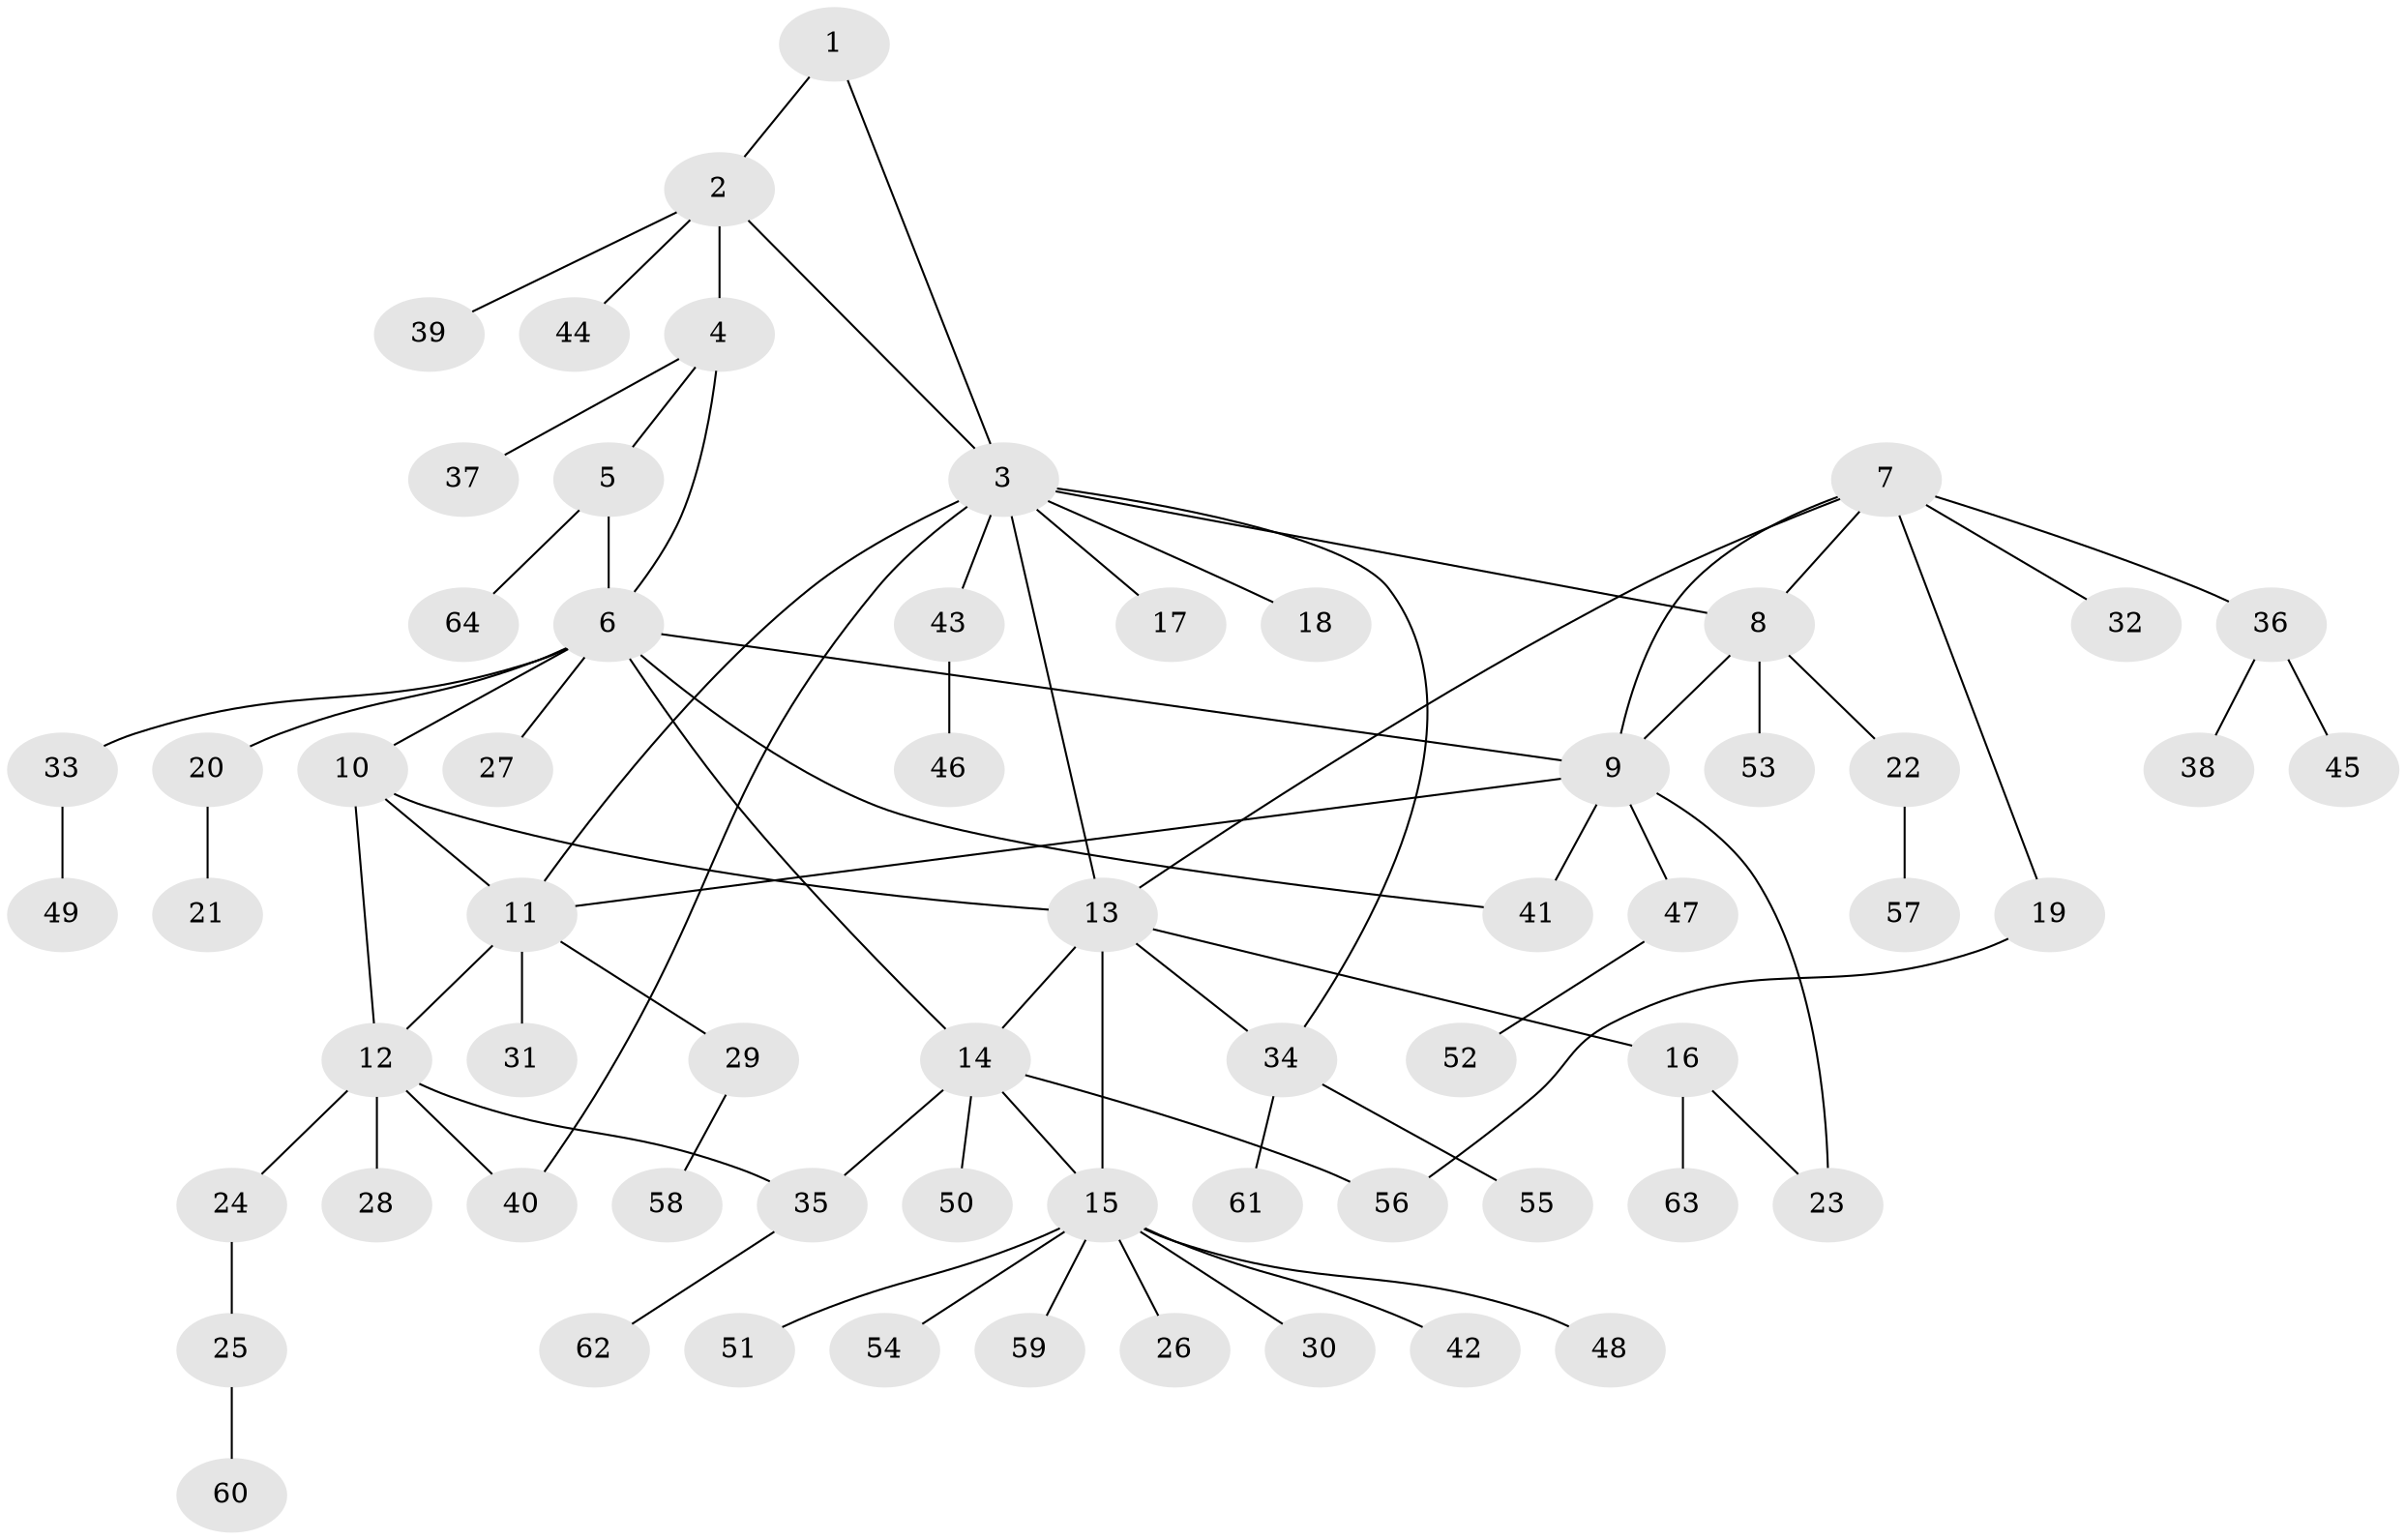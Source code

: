 // coarse degree distribution, {9: 0.06976744186046512, 6: 0.06976744186046512, 2: 0.18604651162790697, 8: 0.046511627906976744, 5: 0.046511627906976744, 1: 0.5581395348837209, 3: 0.023255813953488372}
// Generated by graph-tools (version 1.1) at 2025/42/03/06/25 10:42:12]
// undirected, 64 vertices, 80 edges
graph export_dot {
graph [start="1"]
  node [color=gray90,style=filled];
  1;
  2;
  3;
  4;
  5;
  6;
  7;
  8;
  9;
  10;
  11;
  12;
  13;
  14;
  15;
  16;
  17;
  18;
  19;
  20;
  21;
  22;
  23;
  24;
  25;
  26;
  27;
  28;
  29;
  30;
  31;
  32;
  33;
  34;
  35;
  36;
  37;
  38;
  39;
  40;
  41;
  42;
  43;
  44;
  45;
  46;
  47;
  48;
  49;
  50;
  51;
  52;
  53;
  54;
  55;
  56;
  57;
  58;
  59;
  60;
  61;
  62;
  63;
  64;
  1 -- 2;
  1 -- 3;
  2 -- 3;
  2 -- 4;
  2 -- 39;
  2 -- 44;
  3 -- 8;
  3 -- 11;
  3 -- 13;
  3 -- 17;
  3 -- 18;
  3 -- 34;
  3 -- 40;
  3 -- 43;
  4 -- 5;
  4 -- 6;
  4 -- 37;
  5 -- 6;
  5 -- 64;
  6 -- 9;
  6 -- 10;
  6 -- 14;
  6 -- 20;
  6 -- 27;
  6 -- 33;
  6 -- 41;
  7 -- 8;
  7 -- 9;
  7 -- 13;
  7 -- 19;
  7 -- 32;
  7 -- 36;
  8 -- 9;
  8 -- 22;
  8 -- 53;
  9 -- 11;
  9 -- 23;
  9 -- 41;
  9 -- 47;
  10 -- 11;
  10 -- 12;
  10 -- 13;
  11 -- 12;
  11 -- 29;
  11 -- 31;
  12 -- 24;
  12 -- 28;
  12 -- 35;
  12 -- 40;
  13 -- 14;
  13 -- 15;
  13 -- 16;
  13 -- 34;
  14 -- 15;
  14 -- 35;
  14 -- 50;
  14 -- 56;
  15 -- 26;
  15 -- 30;
  15 -- 42;
  15 -- 48;
  15 -- 51;
  15 -- 54;
  15 -- 59;
  16 -- 23;
  16 -- 63;
  19 -- 56;
  20 -- 21;
  22 -- 57;
  24 -- 25;
  25 -- 60;
  29 -- 58;
  33 -- 49;
  34 -- 55;
  34 -- 61;
  35 -- 62;
  36 -- 38;
  36 -- 45;
  43 -- 46;
  47 -- 52;
}

